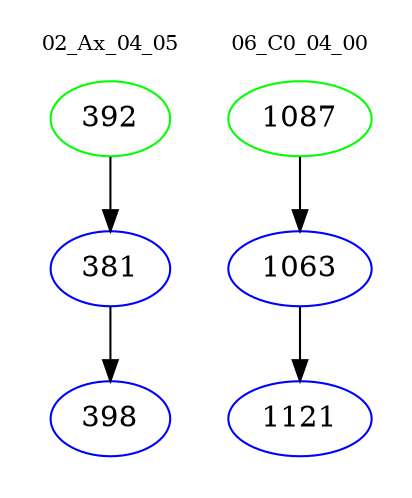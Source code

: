 digraph{
subgraph cluster_0 {
color = white
label = "02_Ax_04_05";
fontsize=10;
T0_392 [label="392", color="green"]
T0_392 -> T0_381 [color="black"]
T0_381 [label="381", color="blue"]
T0_381 -> T0_398 [color="black"]
T0_398 [label="398", color="blue"]
}
subgraph cluster_1 {
color = white
label = "06_C0_04_00";
fontsize=10;
T1_1087 [label="1087", color="green"]
T1_1087 -> T1_1063 [color="black"]
T1_1063 [label="1063", color="blue"]
T1_1063 -> T1_1121 [color="black"]
T1_1121 [label="1121", color="blue"]
}
}
